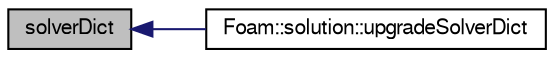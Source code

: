 digraph "solverDict"
{
  bgcolor="transparent";
  edge [fontname="FreeSans",fontsize="10",labelfontname="FreeSans",labelfontsize="10"];
  node [fontname="FreeSans",fontsize="10",shape=record];
  rankdir="LR";
  Node1 [label="solverDict",height=0.2,width=0.4,color="black", fillcolor="grey75", style="filled" fontcolor="black"];
  Node1 -> Node2 [dir="back",color="midnightblue",fontsize="10",style="solid",fontname="FreeSans"];
  Node2 [label="Foam::solution::upgradeSolverDict",height=0.2,width=0.4,color="black",URL="$a02310.html#aafb35d9c55b4a97e839ab61b4a0c7d52",tooltip="Update from older solver controls syntax. "];
}
